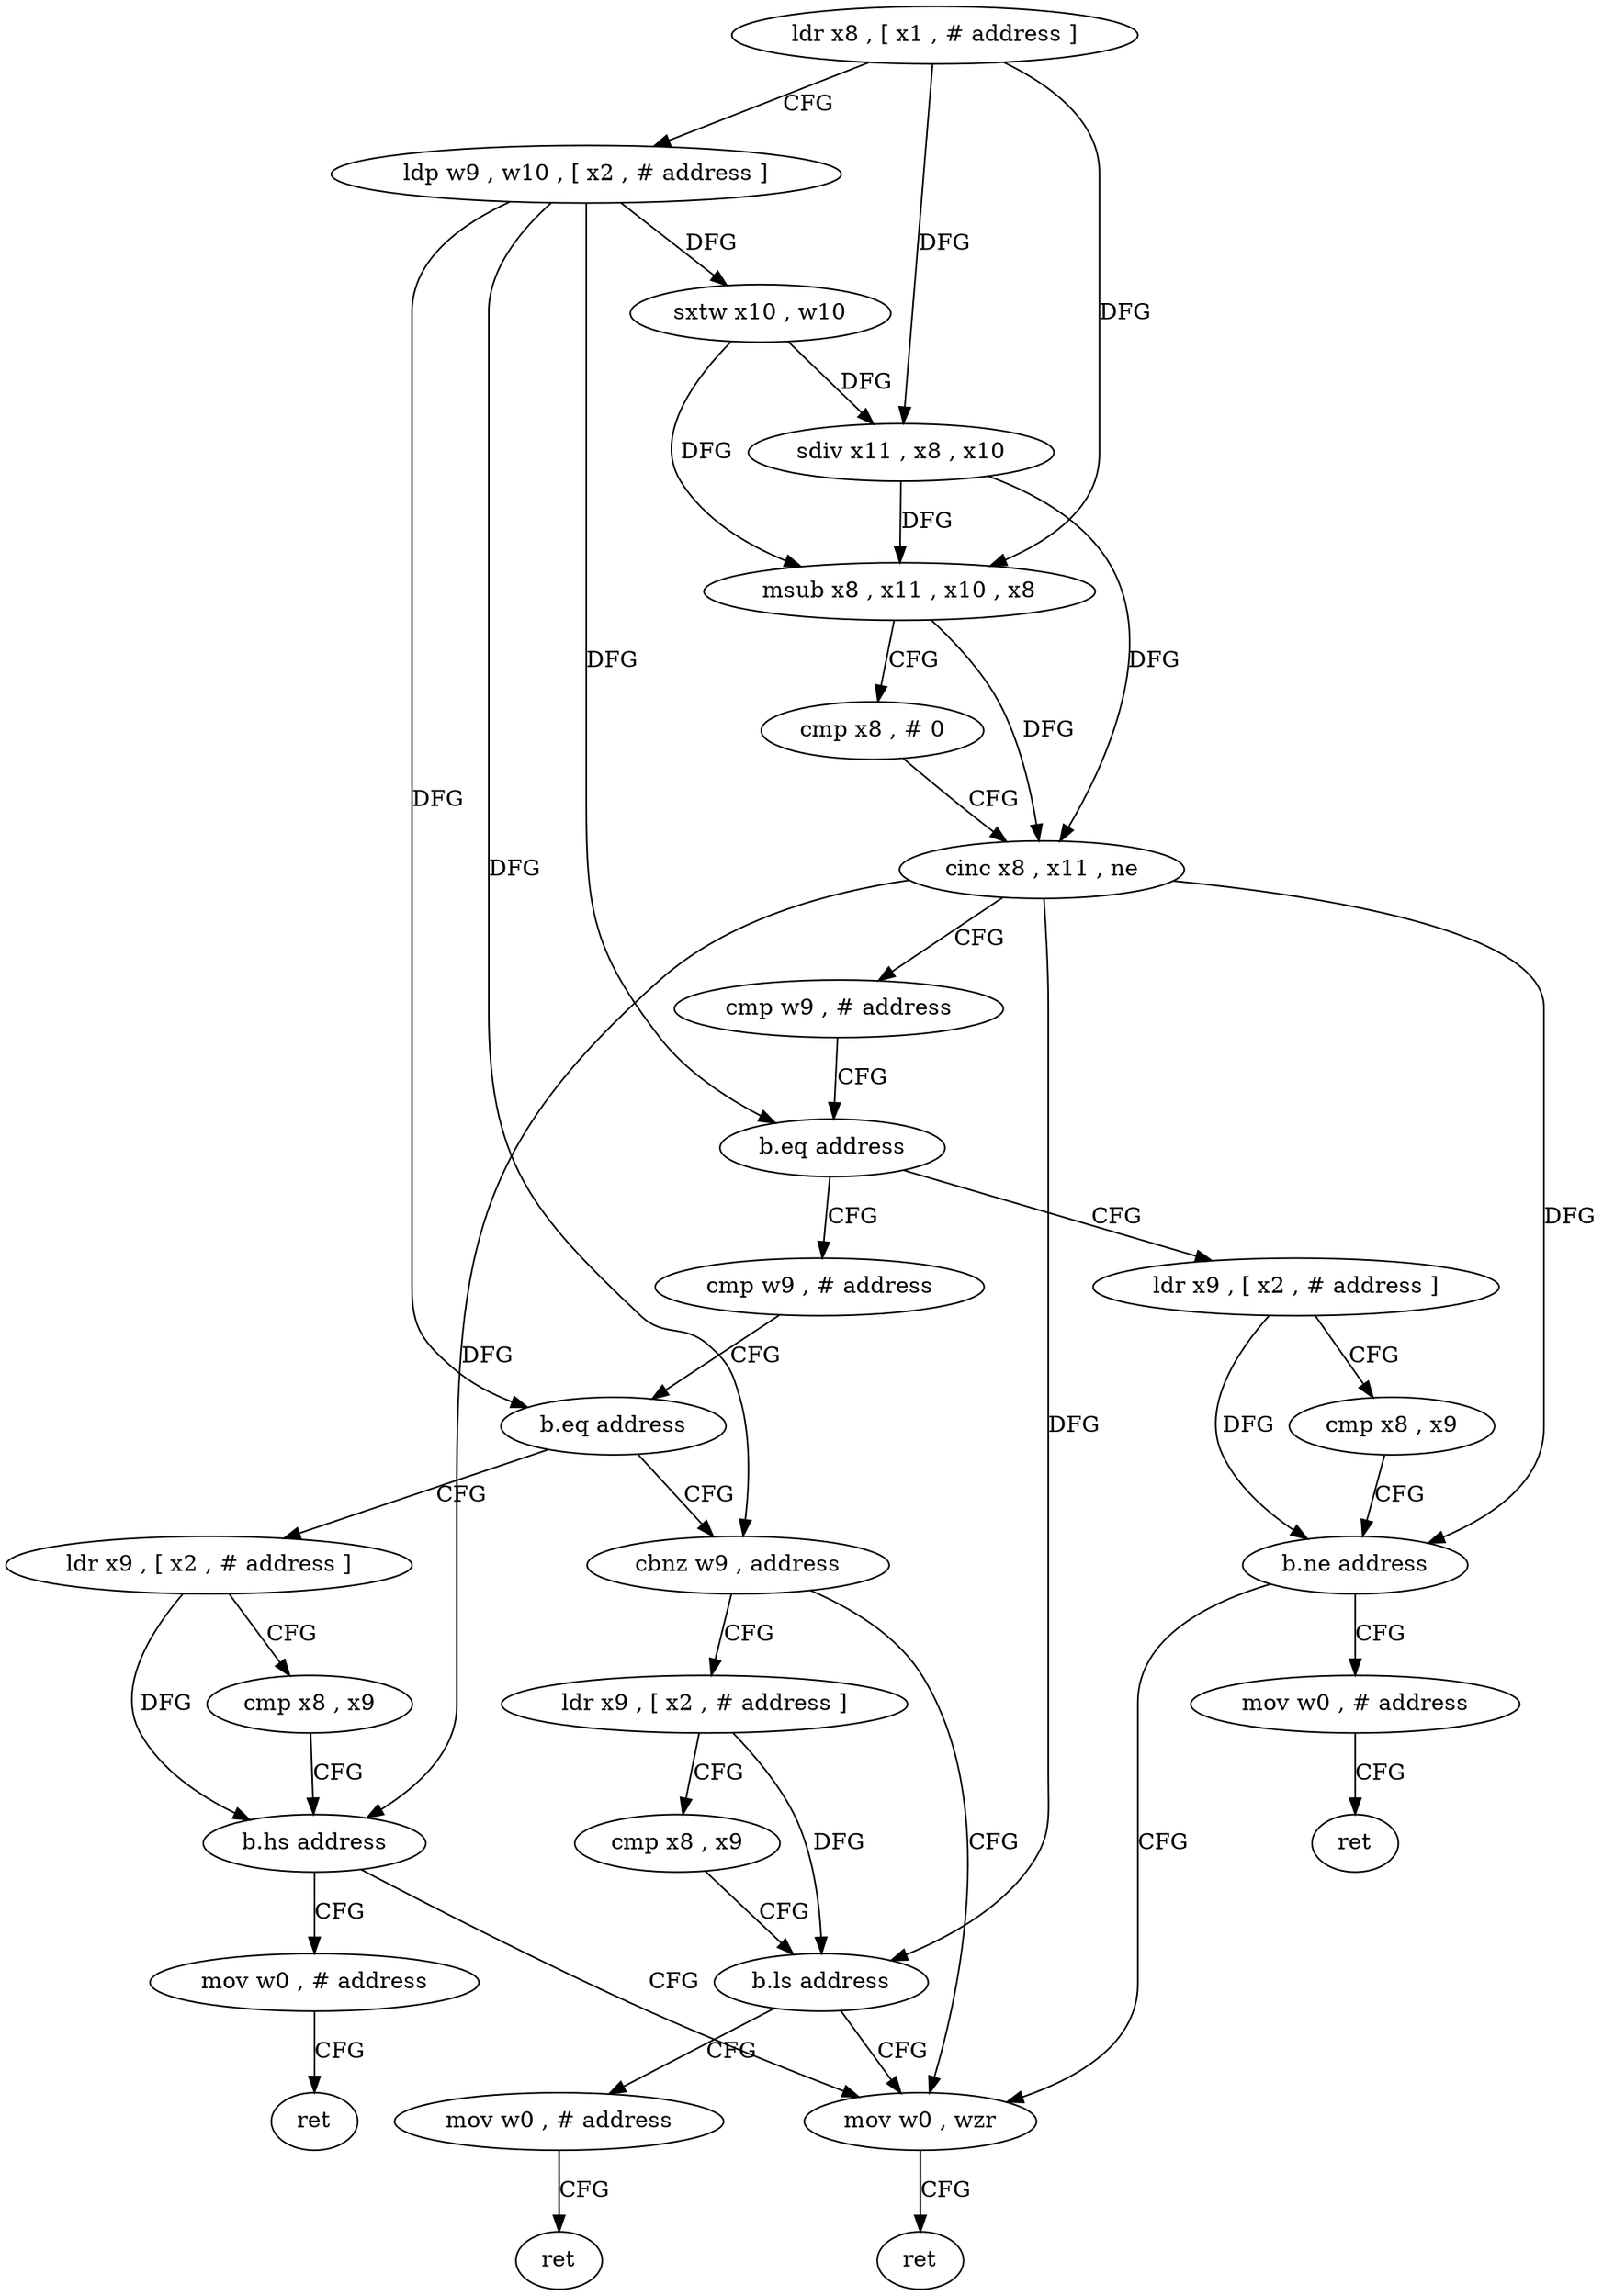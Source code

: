 digraph "func" {
"4216128" [label = "ldr x8 , [ x1 , # address ]" ]
"4216132" [label = "ldp w9 , w10 , [ x2 , # address ]" ]
"4216136" [label = "sxtw x10 , w10" ]
"4216140" [label = "sdiv x11 , x8 , x10" ]
"4216144" [label = "msub x8 , x11 , x10 , x8" ]
"4216148" [label = "cmp x8 , # 0" ]
"4216152" [label = "cinc x8 , x11 , ne" ]
"4216156" [label = "cmp w9 , # address" ]
"4216160" [label = "b.eq address" ]
"4216196" [label = "ldr x9 , [ x2 , # address ]" ]
"4216164" [label = "cmp w9 , # address" ]
"4216200" [label = "cmp x8 , x9" ]
"4216204" [label = "b.ne address" ]
"4216236" [label = "mov w0 , wzr" ]
"4216208" [label = "mov w0 , # address" ]
"4216168" [label = "b.eq address" ]
"4216216" [label = "ldr x9 , [ x2 , # address ]" ]
"4216172" [label = "cbnz w9 , address" ]
"4216240" [label = "ret" ]
"4216212" [label = "ret" ]
"4216220" [label = "cmp x8 , x9" ]
"4216224" [label = "b.hs address" ]
"4216228" [label = "mov w0 , # address" ]
"4216176" [label = "ldr x9 , [ x2 , # address ]" ]
"4216232" [label = "ret" ]
"4216180" [label = "cmp x8 , x9" ]
"4216184" [label = "b.ls address" ]
"4216188" [label = "mov w0 , # address" ]
"4216192" [label = "ret" ]
"4216128" -> "4216132" [ label = "CFG" ]
"4216128" -> "4216140" [ label = "DFG" ]
"4216128" -> "4216144" [ label = "DFG" ]
"4216132" -> "4216136" [ label = "DFG" ]
"4216132" -> "4216160" [ label = "DFG" ]
"4216132" -> "4216168" [ label = "DFG" ]
"4216132" -> "4216172" [ label = "DFG" ]
"4216136" -> "4216140" [ label = "DFG" ]
"4216136" -> "4216144" [ label = "DFG" ]
"4216140" -> "4216144" [ label = "DFG" ]
"4216140" -> "4216152" [ label = "DFG" ]
"4216144" -> "4216148" [ label = "CFG" ]
"4216144" -> "4216152" [ label = "DFG" ]
"4216148" -> "4216152" [ label = "CFG" ]
"4216152" -> "4216156" [ label = "CFG" ]
"4216152" -> "4216204" [ label = "DFG" ]
"4216152" -> "4216224" [ label = "DFG" ]
"4216152" -> "4216184" [ label = "DFG" ]
"4216156" -> "4216160" [ label = "CFG" ]
"4216160" -> "4216196" [ label = "CFG" ]
"4216160" -> "4216164" [ label = "CFG" ]
"4216196" -> "4216200" [ label = "CFG" ]
"4216196" -> "4216204" [ label = "DFG" ]
"4216164" -> "4216168" [ label = "CFG" ]
"4216200" -> "4216204" [ label = "CFG" ]
"4216204" -> "4216236" [ label = "CFG" ]
"4216204" -> "4216208" [ label = "CFG" ]
"4216236" -> "4216240" [ label = "CFG" ]
"4216208" -> "4216212" [ label = "CFG" ]
"4216168" -> "4216216" [ label = "CFG" ]
"4216168" -> "4216172" [ label = "CFG" ]
"4216216" -> "4216220" [ label = "CFG" ]
"4216216" -> "4216224" [ label = "DFG" ]
"4216172" -> "4216236" [ label = "CFG" ]
"4216172" -> "4216176" [ label = "CFG" ]
"4216220" -> "4216224" [ label = "CFG" ]
"4216224" -> "4216236" [ label = "CFG" ]
"4216224" -> "4216228" [ label = "CFG" ]
"4216228" -> "4216232" [ label = "CFG" ]
"4216176" -> "4216180" [ label = "CFG" ]
"4216176" -> "4216184" [ label = "DFG" ]
"4216180" -> "4216184" [ label = "CFG" ]
"4216184" -> "4216236" [ label = "CFG" ]
"4216184" -> "4216188" [ label = "CFG" ]
"4216188" -> "4216192" [ label = "CFG" ]
}
